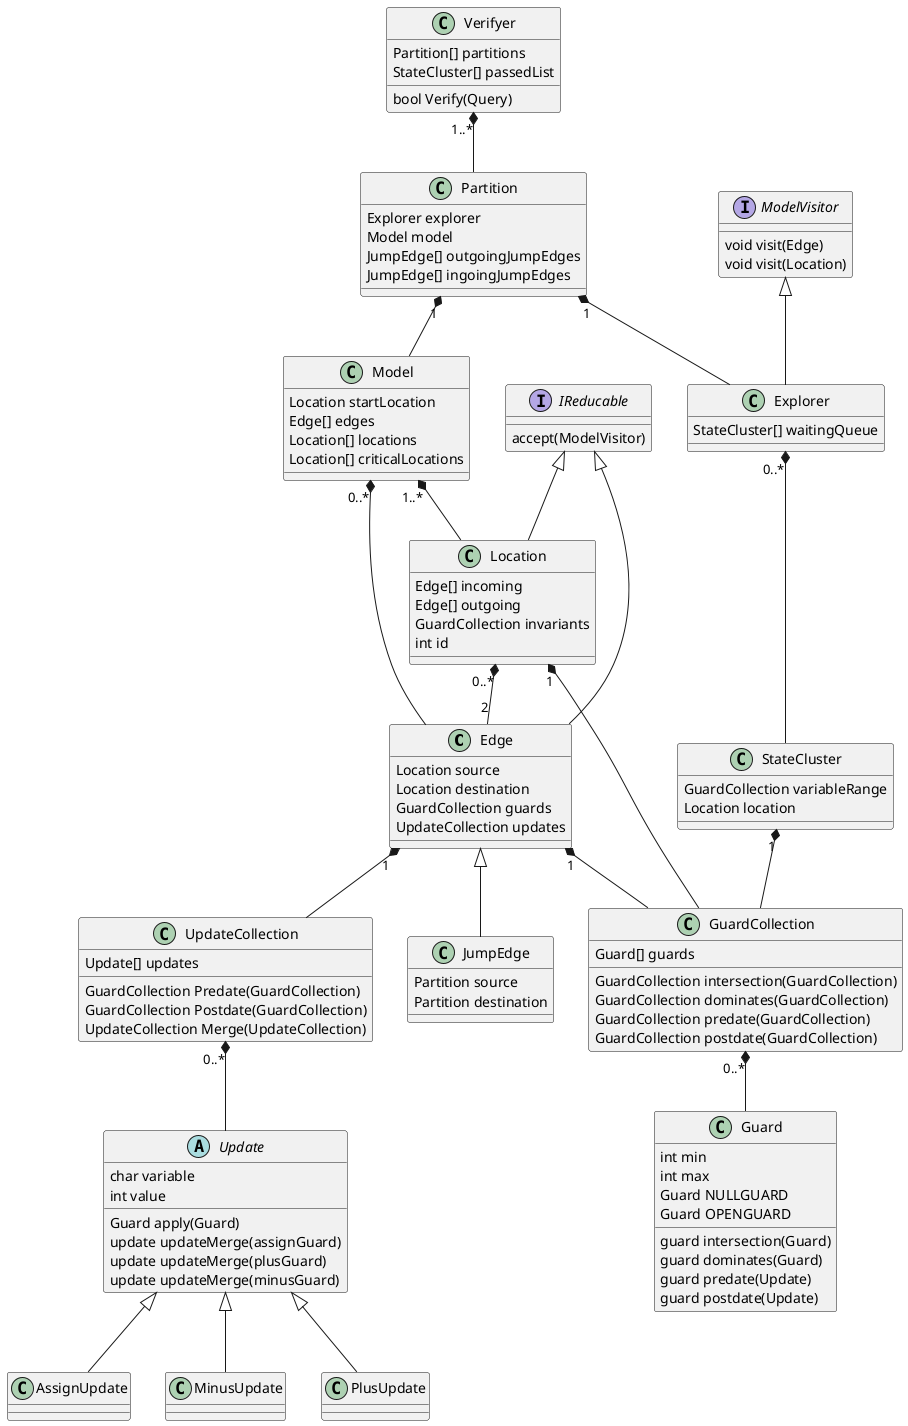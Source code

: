 @startuml model

class Edge
{
    Location source 
    Location destination
    GuardCollection guards
    UpdateCollection updates
}
class Verifyer
{
    Partition[] partitions
    StateCluster[] passedList
    bool Verify(Query)
}
Class UpdateCollection
{
    Update[] updates
    GuardCollection Predate(GuardCollection)
    GuardCollection Postdate(GuardCollection)
    UpdateCollection Merge(UpdateCollection)
}
class StateCluster
{
    GuardCollection variableRange
    Location location
}
interface IReducable
{
    accept(ModelVisitor)
}
class Partition
{
    Explorer explorer
    Model model
    JumpEdge[] outgoingJumpEdges
    JumpEdge[] ingoingJumpEdges
}
class JumpEdge
{
    Partition source
    Partition destination
}

class Location
{
    Edge[] incoming
    Edge[] outgoing
    GuardCollection invariants
    int id 
}

class  Guard
{
    int min 
    int max 
    Guard NULLGUARD
    Guard OPENGUARD
    guard intersection(Guard)
    guard dominates(Guard)
    guard predate(Update)
    guard postdate(Update)
}

abstract class Update
{
    char variable
    int value
    Guard apply(Guard)
    update updateMerge(assignGuard)
    update updateMerge(plusGuard)
    update updateMerge(minusGuard)
}
class Model
{
    Location startLocation
    Edge[] edges
    Location[] locations
    Location[] criticalLocations
}
class GuardCollection
{
    Guard[] guards
    GuardCollection intersection(GuardCollection)
    GuardCollection dominates(GuardCollection)
    GuardCollection predate(GuardCollection)
    GuardCollection postdate(GuardCollection)
}
class Explorer
{
    StateCluster[] waitingQueue
}
interface ModelVisitor
{
    void visit(Edge)
    void visit(Location)
}
IReducable <|-- Location
IReducable <|-- Edge
Update <|-- AssignUpdate
Update <|-- MinusUpdate
Update <|-- PlusUpdate
Edge <|-- JumpEdge
ModelVisitor <|-- Explorer

Location "0..*" *-- "2" Edge
Location "1" *-- GuardCollection
GuardCollection "0..*" *-- Guard
Edge "1" *-- GuardCollection
Edge "1" *-- UpdateCollection
Model "0..*" *-- Edge
UpdateCollection "0..*" *-- Update
Model "1..*" *-- Location
Partition "1" *-- Model
Partition "1" *-- Explorer
Explorer "0..*" *-- StateCluster
StateCluster "1" *-- GuardCollection

Verifyer "1..*" *-- Partition

@enduml